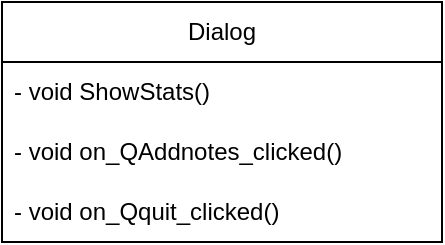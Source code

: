 <mxfile version="22.1.11" type="device">
  <diagram name="Page-1" id="-VUNdK76f2HpZJh8zahF">
    <mxGraphModel dx="394" dy="470" grid="1" gridSize="10" guides="1" tooltips="1" connect="1" arrows="1" fold="1" page="1" pageScale="1" pageWidth="850" pageHeight="1100" math="0" shadow="0">
      <root>
        <mxCell id="0" />
        <mxCell id="1" parent="0" />
        <mxCell id="86_tu4jJETu-kCFm1BV4-2" value="Dialog" style="swimlane;fontStyle=0;childLayout=stackLayout;horizontal=1;startSize=30;horizontalStack=0;resizeParent=1;resizeParentMax=0;resizeLast=0;collapsible=1;marginBottom=0;whiteSpace=wrap;html=1;" vertex="1" parent="1">
          <mxGeometry x="30" y="70" width="220" height="120" as="geometry" />
        </mxCell>
        <mxCell id="86_tu4jJETu-kCFm1BV4-3" value="&lt;div&gt;- void ShowStats()&lt;/div&gt;" style="text;strokeColor=none;fillColor=none;align=left;verticalAlign=middle;spacingLeft=4;spacingRight=4;overflow=hidden;points=[[0,0.5],[1,0.5]];portConstraint=eastwest;rotatable=0;whiteSpace=wrap;html=1;" vertex="1" parent="86_tu4jJETu-kCFm1BV4-2">
          <mxGeometry y="30" width="220" height="30" as="geometry" />
        </mxCell>
        <mxCell id="86_tu4jJETu-kCFm1BV4-4" value="- void on_QAddnotes_clicked()" style="text;strokeColor=none;fillColor=none;align=left;verticalAlign=middle;spacingLeft=4;spacingRight=4;overflow=hidden;points=[[0,0.5],[1,0.5]];portConstraint=eastwest;rotatable=0;whiteSpace=wrap;html=1;" vertex="1" parent="86_tu4jJETu-kCFm1BV4-2">
          <mxGeometry y="60" width="220" height="30" as="geometry" />
        </mxCell>
        <mxCell id="86_tu4jJETu-kCFm1BV4-5" value="&lt;div&gt;- void on_Qquit_clicked()&lt;/div&gt;" style="text;strokeColor=none;fillColor=none;align=left;verticalAlign=middle;spacingLeft=4;spacingRight=4;overflow=hidden;points=[[0,0.5],[1,0.5]];portConstraint=eastwest;rotatable=0;whiteSpace=wrap;html=1;" vertex="1" parent="86_tu4jJETu-kCFm1BV4-2">
          <mxGeometry y="90" width="220" height="30" as="geometry" />
        </mxCell>
      </root>
    </mxGraphModel>
  </diagram>
</mxfile>

